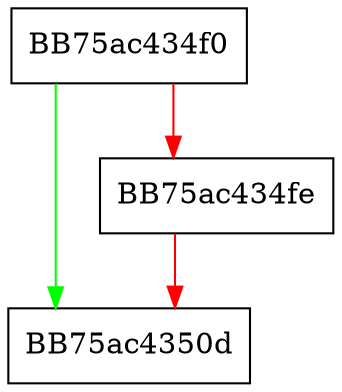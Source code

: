 digraph InitPtr {
  node [shape="box"];
  graph [splines=ortho];
  BB75ac434f0 -> BB75ac4350d [color="green"];
  BB75ac434f0 -> BB75ac434fe [color="red"];
  BB75ac434fe -> BB75ac4350d [color="red"];
}